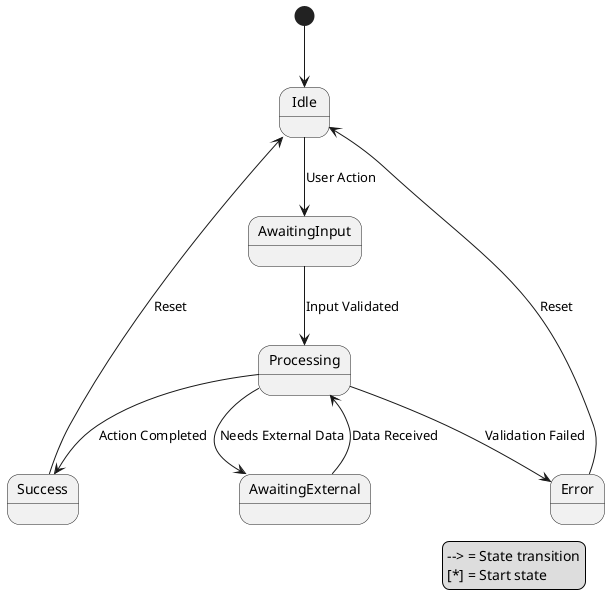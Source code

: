 @startuml
' State Diagram: Interaction System State Transitions

[*] --> Idle
Idle --> AwaitingInput : User Action
AwaitingInput --> Processing : Input Validated
Processing --> AwaitingExternal : Needs External Data
Processing --> Success : Action Completed
Processing --> Error : Validation Failed
AwaitingExternal --> Processing : Data Received
Error --> Idle : Reset
Success --> Idle : Reset

' Legend
legend right
  --> = State transition
  [*] = Start state
endlegend

@enduml
